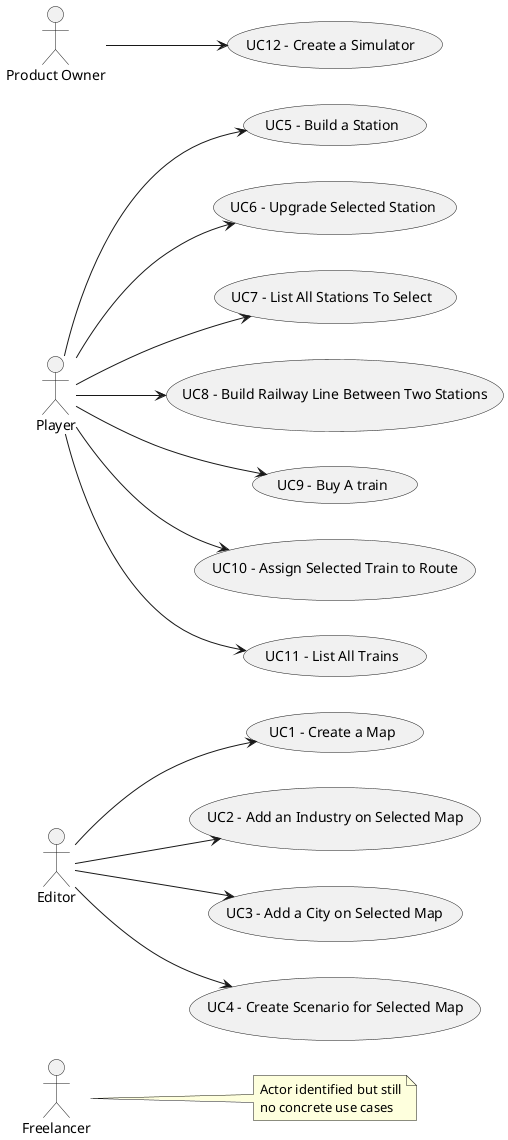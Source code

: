 @startuml
'skinparam monochrome true
skinparam packageStyle rectangle
'skinparam shadowing false

'title Use Case Diagram Example

left to right direction

actor Freelancer
actor "Editor" as Editor
actor "Player" as Player
actor "Product Owner" as ProductOwner



note right of Freelancer
    Actor identified but still
    no concrete use cases
end note

usecase "UC1 - Create a Map" as UC1
Editor --> UC1
usecase "UC2 - Add an Industry on Selected Map" as UC2
Editor --> UC2
usecase "UC3 - Add a City on Selected Map" as UC3
Editor --> UC3
usecase "UC4 - Create Scenario for Selected Map" as UC4
Editor --> UC4
usecase "UC5 - Build a Station" as UC5
Player --> UC5
usecase "UC6 - Upgrade Selected Station" as UC6
Player --> UC6
usecase "UC7 - List All Stations To Select " as UC7
Player --> UC7
usecase "UC8 - Build Railway Line Between Two Stations" as UC8
Player --> UC8
usecase "UC9 - Buy A train" as UC9
Player --> UC9
usecase "UC10 - Assign Selected Train to Route" as UC10
Player --> UC10
usecase "UC11 - List All Trains" as UC11
Player --> UC11
usecase "UC12 - Create a Simulator " as UC12
ProductOwner --> UC12


@enduml